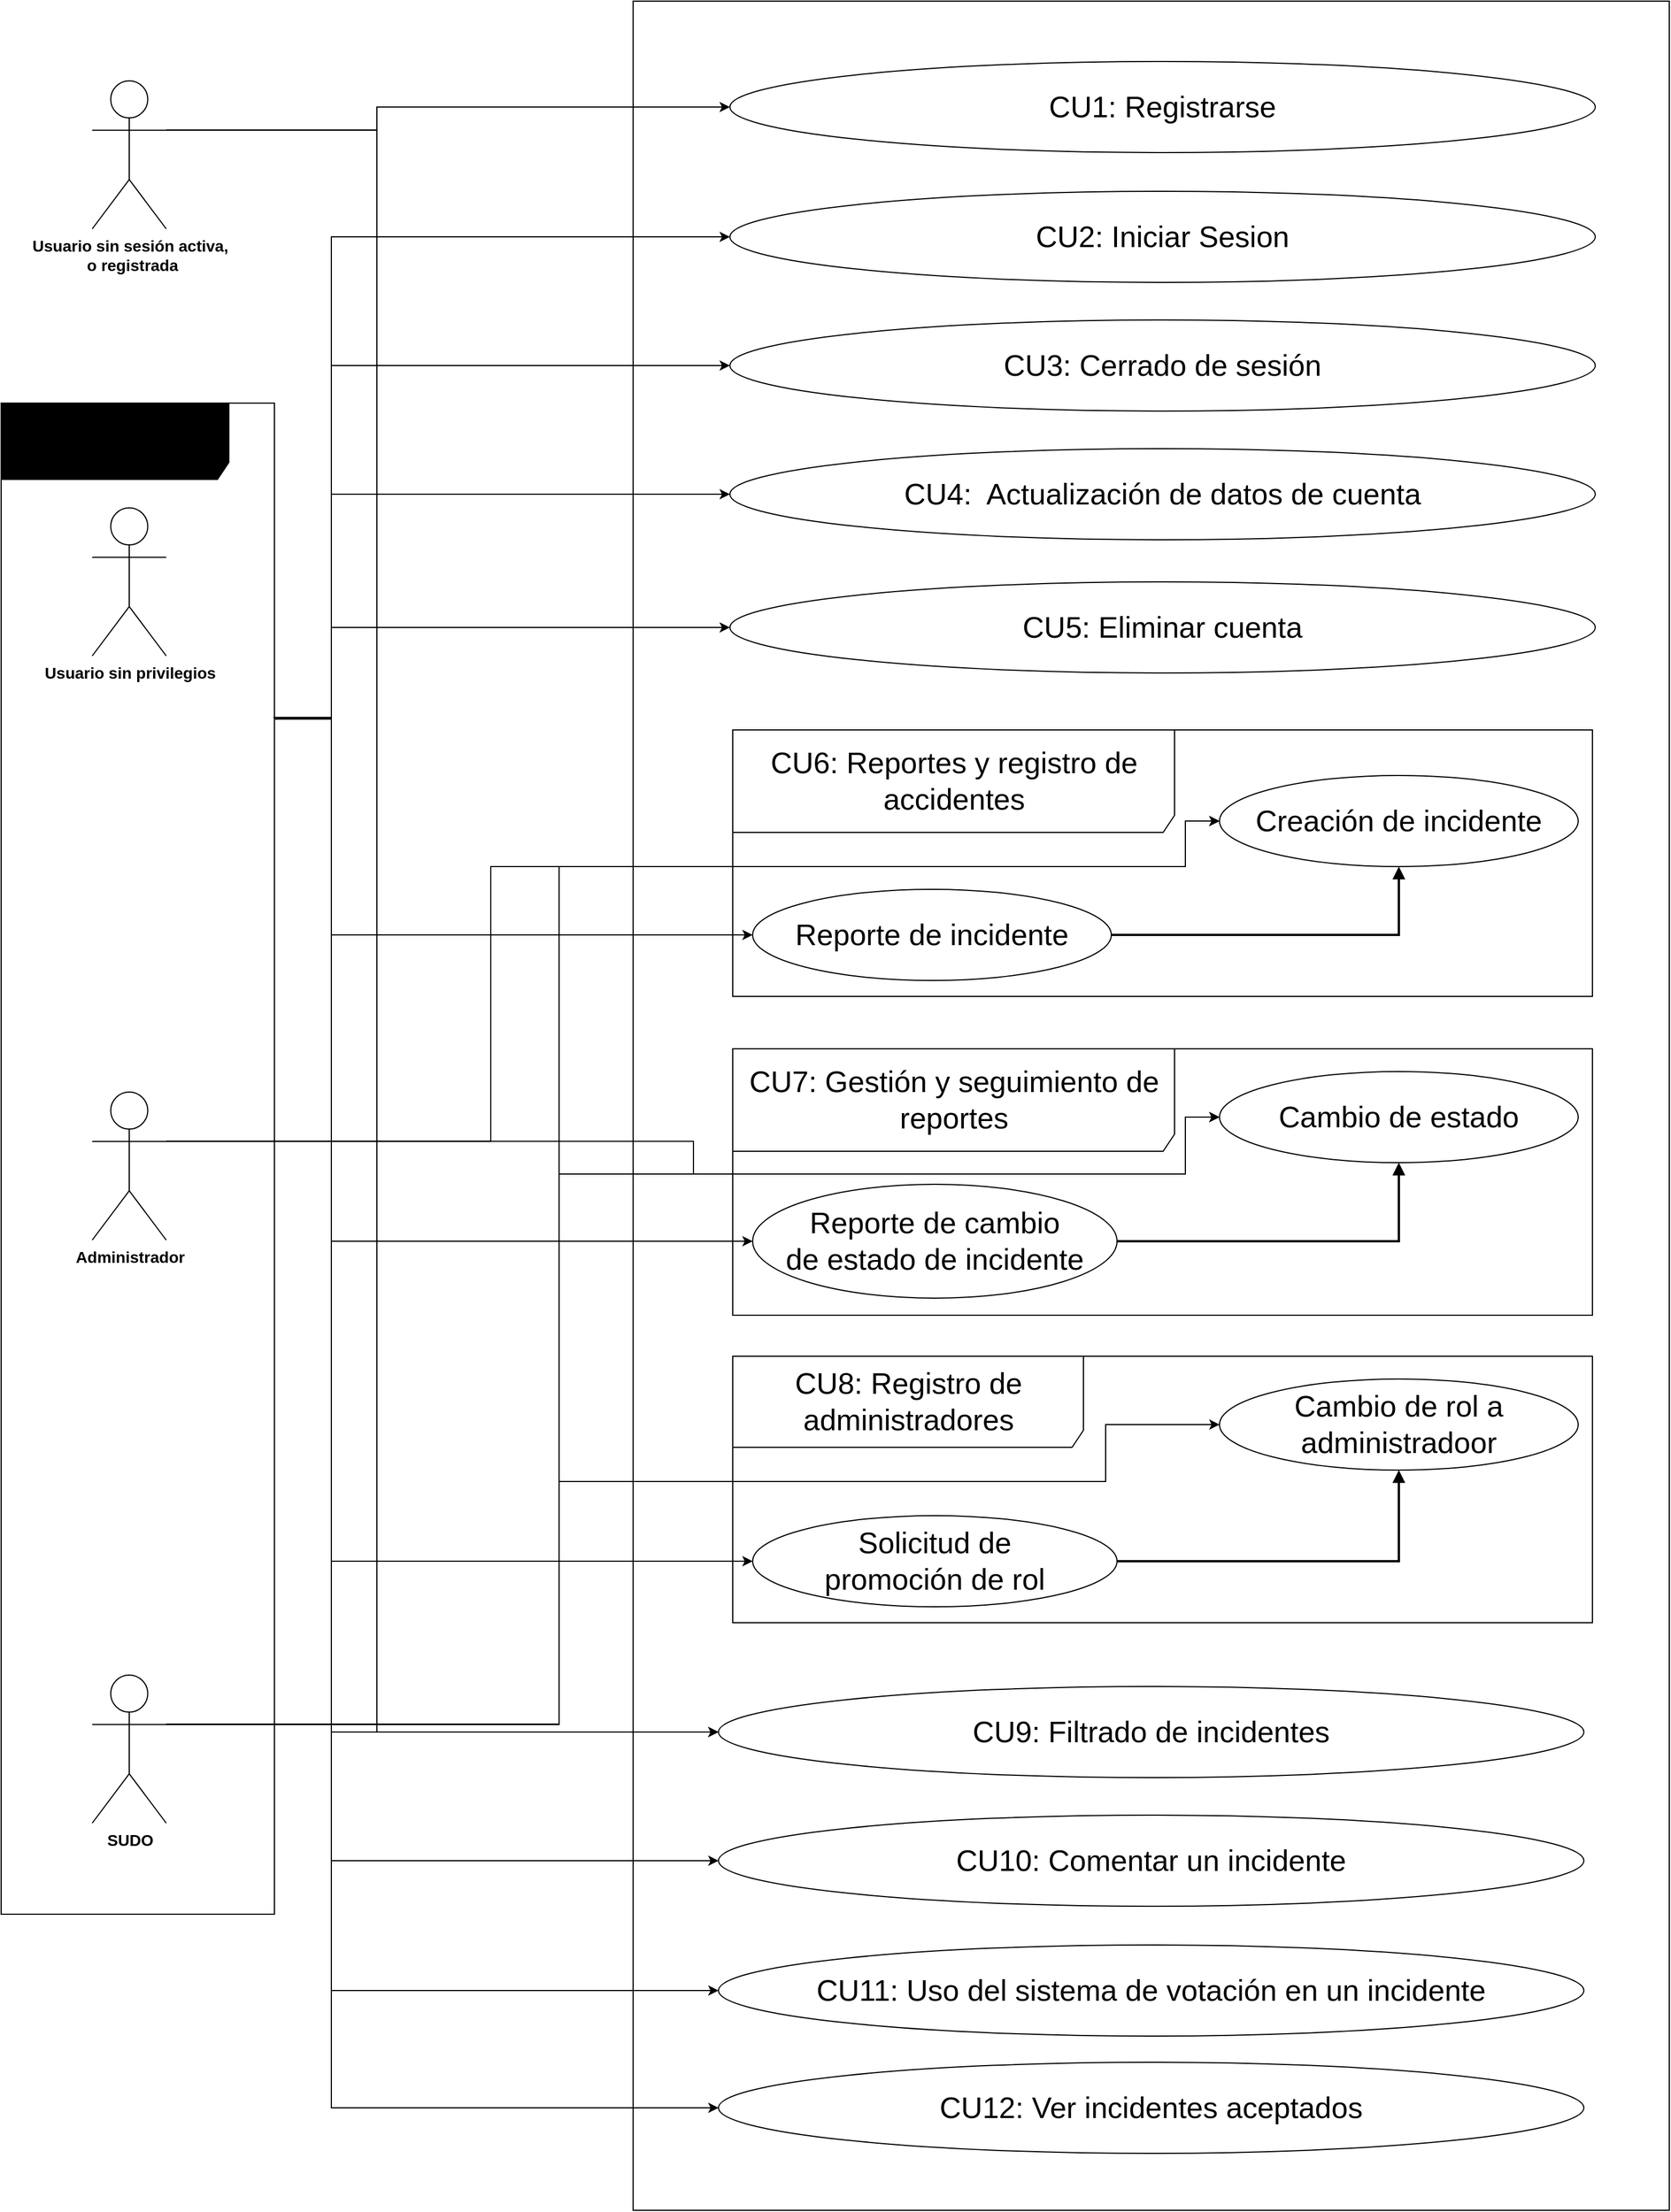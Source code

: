 <mxfile version="26.2.14">
  <diagram name="Diagrama General de Casos de Uso" id="XavFkYYob1eTCQGdGWU2">
    <mxGraphModel grid="0" page="0" gridSize="10" guides="1" tooltips="1" connect="1" arrows="1" fold="1" pageScale="1" pageWidth="827" pageHeight="1169" math="0" shadow="0">
      <root>
        <mxCell id="0" />
        <mxCell id="1" parent="0" />
        <mxCell id="uWpe2fP1BjiOwN3ATB1y-2" value="" style="rounded=0;whiteSpace=wrap;html=1;" vertex="1" parent="1">
          <mxGeometry x="585" y="130" width="910" height="1940" as="geometry" />
        </mxCell>
        <mxCell id="8xXOA-qYJL1kSnWm_wMV-3" value="&lt;font style=&quot;font-size: 26px;&quot;&gt;CU1: Registrarse&lt;/font&gt;" style="ellipse;whiteSpace=wrap;html=1;" vertex="1" parent="1">
          <mxGeometry x="670" y="183" width="760" height="80" as="geometry" />
        </mxCell>
        <mxCell id="8xXOA-qYJL1kSnWm_wMV-4" value="&lt;span style=&quot;font-size: 26px;&quot;&gt;CU2: Iniciar Sesion&lt;/span&gt;" style="ellipse;whiteSpace=wrap;html=1;" vertex="1" parent="1">
          <mxGeometry x="670" y="297" width="760" height="80" as="geometry" />
        </mxCell>
        <mxCell id="8xXOA-qYJL1kSnWm_wMV-5" value="&lt;span style=&quot;font-size: 26px;&quot;&gt;CU3:&amp;nbsp;&lt;/span&gt;&lt;span style=&quot;font-size: 26px;&quot;&gt;Cerrado de sesión&lt;/span&gt;" style="ellipse;whiteSpace=wrap;html=1;" vertex="1" parent="1">
          <mxGeometry x="670" y="410" width="760" height="80" as="geometry" />
        </mxCell>
        <mxCell id="8xXOA-qYJL1kSnWm_wMV-6" value="&lt;font style=&quot;font-size: 26px;&quot;&gt;CU4:&amp;nbsp; Actualización de datos de cuenta&lt;/font&gt;" style="ellipse;whiteSpace=wrap;html=1;" vertex="1" parent="1">
          <mxGeometry x="670" y="523" width="760" height="80" as="geometry" />
        </mxCell>
        <mxCell id="z_cBF7g0pjBqfoyjyic8-11" value="&lt;span style=&quot;font-size: 26px;&quot;&gt;CU12:&amp;nbsp;&lt;/span&gt;&lt;span style=&quot;font-size: 26px;&quot;&gt;Ver incidentes aceptados&lt;/span&gt;" style="ellipse;whiteSpace=wrap;html=1;" vertex="1" parent="1">
          <mxGeometry x="660" y="1940" width="760" height="80" as="geometry" />
        </mxCell>
        <mxCell id="z_cBF7g0pjBqfoyjyic8-14" value="&lt;span style=&quot;font-size: 26px;&quot;&gt;CU9:&amp;nbsp;&lt;/span&gt;&lt;span style=&quot;font-size: 26px;&quot;&gt;Filtrado de incidentes&lt;/span&gt;" style="ellipse;whiteSpace=wrap;html=1;" vertex="1" parent="1">
          <mxGeometry x="660" y="1610" width="760" height="80" as="geometry" />
        </mxCell>
        <mxCell id="z_cBF7g0pjBqfoyjyic8-15" value="&lt;span style=&quot;font-size: 26px;&quot;&gt;CU10:&amp;nbsp;&lt;/span&gt;&lt;span style=&quot;font-size: 26px;&quot;&gt;Comentar un incidente&lt;/span&gt;" style="ellipse;whiteSpace=wrap;html=1;" vertex="1" parent="1">
          <mxGeometry x="660" y="1723" width="760" height="80" as="geometry" />
        </mxCell>
        <mxCell id="z_cBF7g0pjBqfoyjyic8-16" value="&lt;span style=&quot;font-size: 26px;&quot;&gt;CU11:&amp;nbsp;&lt;/span&gt;&lt;span style=&quot;font-size: 26px;&quot;&gt;Uso del sistema de votación en un incidente&lt;/span&gt;" style="ellipse;whiteSpace=wrap;html=1;" vertex="1" parent="1">
          <mxGeometry x="660" y="1837" width="760" height="80" as="geometry" />
        </mxCell>
        <mxCell id="z_cBF7g0pjBqfoyjyic8-17" value="&lt;span style=&quot;font-size: 26px;&quot;&gt;CU5:&amp;nbsp;&lt;/span&gt;&lt;span style=&quot;font-size: 26px;&quot;&gt;Eliminar cuenta&lt;/span&gt;" style="ellipse;whiteSpace=wrap;html=1;" vertex="1" parent="1">
          <mxGeometry x="670" y="640" width="760" height="80" as="geometry" />
        </mxCell>
        <mxCell id="wMam3ywYXZBE6TknDSrj-50" style="edgeStyle=orthogonalEdgeStyle;rounded=0;orthogonalLoop=1;jettySize=auto;html=1;exitX=1;exitY=0.333;exitDx=0;exitDy=0;exitPerimeter=0;entryX=0;entryY=0.5;entryDx=0;entryDy=0;strokeColor=light-dark(#000000,#B266FF);" edge="1" parent="1" source="z_cBF7g0pjBqfoyjyic8-1" target="wMam3ywYXZBE6TknDSrj-19">
          <mxGeometry relative="1" as="geometry">
            <Array as="points">
              <mxPoint x="520" y="1643" />
              <mxPoint x="520" y="1430" />
              <mxPoint x="1000" y="1430" />
              <mxPoint x="1000" y="1380" />
            </Array>
          </mxGeometry>
        </mxCell>
        <mxCell id="wMam3ywYXZBE6TknDSrj-51" style="edgeStyle=orthogonalEdgeStyle;rounded=0;orthogonalLoop=1;jettySize=auto;html=1;exitX=1;exitY=0.333;exitDx=0;exitDy=0;exitPerimeter=0;entryX=0;entryY=0.5;entryDx=0;entryDy=0;strokeColor=light-dark(#000000,#B266FF);" edge="1" parent="1" source="z_cBF7g0pjBqfoyjyic8-1" target="wMam3ywYXZBE6TknDSrj-13">
          <mxGeometry relative="1" as="geometry">
            <Array as="points">
              <mxPoint x="520" y="1643" />
              <mxPoint x="520" y="1160" />
              <mxPoint x="1070" y="1160" />
              <mxPoint x="1070" y="1110" />
            </Array>
          </mxGeometry>
        </mxCell>
        <mxCell id="wMam3ywYXZBE6TknDSrj-52" style="edgeStyle=orthogonalEdgeStyle;rounded=0;orthogonalLoop=1;jettySize=auto;html=1;exitX=1;exitY=0.333;exitDx=0;exitDy=0;exitPerimeter=0;entryX=0;entryY=0.5;entryDx=0;entryDy=0;strokeColor=light-dark(#000000,#B266FF);" edge="1" parent="1" source="z_cBF7g0pjBqfoyjyic8-1" target="wMam3ywYXZBE6TknDSrj-10">
          <mxGeometry relative="1" as="geometry">
            <Array as="points">
              <mxPoint x="520" y="1643" />
              <mxPoint x="520" y="890" />
              <mxPoint x="1070" y="890" />
              <mxPoint x="1070" y="850" />
            </Array>
          </mxGeometry>
        </mxCell>
        <mxCell id="z_cBF7g0pjBqfoyjyic8-1" value="&lt;b&gt;&lt;font style=&quot;font-size: 14px;&quot;&gt;SUDO&lt;/font&gt;&lt;/b&gt;" style="shape=umlActor;verticalLabelPosition=bottom;verticalAlign=top;html=1;outlineConnect=0;connectable=1;" vertex="1" parent="1">
          <mxGeometry x="110" y="1600" width="65" height="130" as="geometry" />
        </mxCell>
        <mxCell id="wMam3ywYXZBE6TknDSrj-47" style="edgeStyle=orthogonalEdgeStyle;rounded=0;orthogonalLoop=1;jettySize=auto;html=1;exitX=1;exitY=0.333;exitDx=0;exitDy=0;exitPerimeter=0;entryX=0;entryY=0.5;entryDx=0;entryDy=0;strokeColor=light-dark(#000000,#00FF00);" edge="1" parent="1" source="z_cBF7g0pjBqfoyjyic8-2" target="wMam3ywYXZBE6TknDSrj-10">
          <mxGeometry relative="1" as="geometry">
            <Array as="points">
              <mxPoint x="460" y="1131" />
              <mxPoint x="460" y="890" />
              <mxPoint x="1070" y="890" />
              <mxPoint x="1070" y="850" />
            </Array>
          </mxGeometry>
        </mxCell>
        <mxCell id="wMam3ywYXZBE6TknDSrj-48" style="edgeStyle=orthogonalEdgeStyle;rounded=0;orthogonalLoop=1;jettySize=auto;html=1;exitX=1;exitY=0.333;exitDx=0;exitDy=0;exitPerimeter=0;entryX=0;entryY=0.5;entryDx=0;entryDy=0;strokeColor=light-dark(#000000,#00FF00);" edge="1" parent="1" source="z_cBF7g0pjBqfoyjyic8-2" target="wMam3ywYXZBE6TknDSrj-13">
          <mxGeometry relative="1" as="geometry">
            <Array as="points">
              <mxPoint x="638" y="1131" />
              <mxPoint x="638" y="1160" />
              <mxPoint x="1070" y="1160" />
              <mxPoint x="1070" y="1110" />
            </Array>
          </mxGeometry>
        </mxCell>
        <mxCell id="z_cBF7g0pjBqfoyjyic8-2" value="&lt;b&gt;&lt;font style=&quot;font-size: 14px;&quot;&gt;Administrador&lt;/font&gt;&lt;/b&gt;" style="shape=umlActor;verticalLabelPosition=bottom;verticalAlign=top;html=1;outlineConnect=0;flipV=0;" vertex="1" parent="1">
          <mxGeometry x="110" y="1088" width="65" height="130" as="geometry" />
        </mxCell>
        <mxCell id="wMam3ywYXZBE6TknDSrj-31" style="edgeStyle=orthogonalEdgeStyle;rounded=0;orthogonalLoop=1;jettySize=auto;html=1;exitX=1.001;exitY=0.208;exitDx=0;exitDy=0;exitPerimeter=0;entryX=0;entryY=0.5;entryDx=0;entryDy=0;strokeColor=light-dark(#000000,#FFD966);" edge="1" parent="1" source="wMam3ywYXZBE6TknDSrj-26" target="8xXOA-qYJL1kSnWm_wMV-4">
          <mxGeometry relative="1" as="geometry">
            <Array as="points">
              <mxPoint x="320" y="760" />
              <mxPoint x="320" y="337" />
            </Array>
          </mxGeometry>
        </mxCell>
        <mxCell id="wMam3ywYXZBE6TknDSrj-32" style="edgeStyle=orthogonalEdgeStyle;rounded=0;orthogonalLoop=1;jettySize=auto;html=1;exitX=0.998;exitY=0.208;exitDx=0;exitDy=0;exitPerimeter=0;entryX=0;entryY=0.5;entryDx=0;entryDy=0;strokeColor=light-dark(#000000,#FFD966);" edge="1" parent="1" source="wMam3ywYXZBE6TknDSrj-26" target="8xXOA-qYJL1kSnWm_wMV-5">
          <mxGeometry relative="1" as="geometry">
            <Array as="points">
              <mxPoint x="320" y="759" />
              <mxPoint x="320" y="450" />
            </Array>
          </mxGeometry>
        </mxCell>
        <mxCell id="wMam3ywYXZBE6TknDSrj-33" style="edgeStyle=orthogonalEdgeStyle;rounded=0;orthogonalLoop=1;jettySize=auto;html=1;exitX=1.001;exitY=0.208;exitDx=0;exitDy=0;exitPerimeter=0;entryX=0;entryY=0.5;entryDx=0;entryDy=0;strokeColor=light-dark(#000000,#FFD966);" edge="1" parent="1" source="wMam3ywYXZBE6TknDSrj-26" target="8xXOA-qYJL1kSnWm_wMV-6">
          <mxGeometry relative="1" as="geometry">
            <Array as="points">
              <mxPoint x="320" y="760" />
              <mxPoint x="320" y="563" />
            </Array>
          </mxGeometry>
        </mxCell>
        <mxCell id="wMam3ywYXZBE6TknDSrj-34" style="edgeStyle=orthogonalEdgeStyle;rounded=0;orthogonalLoop=1;jettySize=auto;html=1;exitX=0.998;exitY=0.208;exitDx=0;exitDy=0;exitPerimeter=0;entryX=0;entryY=0.5;entryDx=0;entryDy=0;strokeColor=light-dark(#000000,#FFD966);" edge="1" parent="1" source="wMam3ywYXZBE6TknDSrj-26" target="z_cBF7g0pjBqfoyjyic8-17">
          <mxGeometry relative="1" as="geometry">
            <Array as="points">
              <mxPoint x="320" y="760" />
              <mxPoint x="320" y="680" />
            </Array>
          </mxGeometry>
        </mxCell>
        <mxCell id="wMam3ywYXZBE6TknDSrj-35" style="edgeStyle=orthogonalEdgeStyle;rounded=0;orthogonalLoop=1;jettySize=auto;html=1;exitX=1.001;exitY=0.209;exitDx=0;exitDy=0;exitPerimeter=0;entryX=0;entryY=0.5;entryDx=0;entryDy=0;strokeColor=light-dark(#000000,#FFD966);" edge="1" parent="1" source="wMam3ywYXZBE6TknDSrj-26" target="wMam3ywYXZBE6TknDSrj-9">
          <mxGeometry relative="1" as="geometry">
            <Array as="points">
              <mxPoint x="320" y="760" />
              <mxPoint x="320" y="950" />
            </Array>
          </mxGeometry>
        </mxCell>
        <mxCell id="wMam3ywYXZBE6TknDSrj-36" style="edgeStyle=orthogonalEdgeStyle;rounded=0;orthogonalLoop=1;jettySize=auto;html=1;exitX=0.998;exitY=0.209;exitDx=0;exitDy=0;exitPerimeter=0;entryX=0;entryY=0.5;entryDx=0;entryDy=0;strokeColor=light-dark(#000000,#FFD966);" edge="1" parent="1" source="wMam3ywYXZBE6TknDSrj-26" target="wMam3ywYXZBE6TknDSrj-12">
          <mxGeometry relative="1" as="geometry">
            <Array as="points">
              <mxPoint x="320" y="760" />
              <mxPoint x="320" y="1219" />
            </Array>
          </mxGeometry>
        </mxCell>
        <mxCell id="wMam3ywYXZBE6TknDSrj-37" style="edgeStyle=orthogonalEdgeStyle;rounded=0;orthogonalLoop=1;jettySize=auto;html=1;exitX=1.001;exitY=0.208;exitDx=0;exitDy=0;exitPerimeter=0;entryX=0;entryY=0.5;entryDx=0;entryDy=0;strokeColor=light-dark(#000000,#FFD966);" edge="1" parent="1" source="wMam3ywYXZBE6TknDSrj-26" target="wMam3ywYXZBE6TknDSrj-18">
          <mxGeometry relative="1" as="geometry">
            <Array as="points">
              <mxPoint x="320" y="759" />
              <mxPoint x="320" y="1500" />
            </Array>
          </mxGeometry>
        </mxCell>
        <mxCell id="wMam3ywYXZBE6TknDSrj-38" style="edgeStyle=orthogonalEdgeStyle;rounded=0;orthogonalLoop=1;jettySize=auto;html=1;exitX=0.998;exitY=0.208;exitDx=0;exitDy=0;exitPerimeter=0;entryX=0;entryY=0.5;entryDx=0;entryDy=0;strokeColor=light-dark(#000000,#FFD966);" edge="1" parent="1" source="wMam3ywYXZBE6TknDSrj-26" target="z_cBF7g0pjBqfoyjyic8-14">
          <mxGeometry relative="1" as="geometry">
            <Array as="points">
              <mxPoint x="320" y="760" />
              <mxPoint x="320" y="1650" />
            </Array>
          </mxGeometry>
        </mxCell>
        <mxCell id="wMam3ywYXZBE6TknDSrj-39" style="edgeStyle=orthogonalEdgeStyle;rounded=0;orthogonalLoop=1;jettySize=auto;html=1;exitX=0.996;exitY=0.208;exitDx=0;exitDy=0;exitPerimeter=0;entryX=0;entryY=0.5;entryDx=0;entryDy=0;strokeColor=light-dark(#000000,#FFD966);" edge="1" parent="1" source="wMam3ywYXZBE6TknDSrj-26" target="z_cBF7g0pjBqfoyjyic8-15">
          <mxGeometry relative="1" as="geometry">
            <Array as="points">
              <mxPoint x="320" y="760" />
              <mxPoint x="320" y="1763" />
            </Array>
          </mxGeometry>
        </mxCell>
        <mxCell id="wMam3ywYXZBE6TknDSrj-40" style="edgeStyle=orthogonalEdgeStyle;rounded=0;orthogonalLoop=1;jettySize=auto;html=1;exitX=0.998;exitY=0.209;exitDx=0;exitDy=0;exitPerimeter=0;entryX=0;entryY=0.5;entryDx=0;entryDy=0;strokeColor=light-dark(#000000,#FFD966);" edge="1" parent="1" source="wMam3ywYXZBE6TknDSrj-26" target="z_cBF7g0pjBqfoyjyic8-16">
          <mxGeometry relative="1" as="geometry">
            <Array as="points">
              <mxPoint x="320" y="760" />
              <mxPoint x="320" y="1877" />
            </Array>
          </mxGeometry>
        </mxCell>
        <mxCell id="wMam3ywYXZBE6TknDSrj-41" style="edgeStyle=orthogonalEdgeStyle;rounded=0;orthogonalLoop=1;jettySize=auto;html=1;exitX=0.998;exitY=0.208;exitDx=0;exitDy=0;exitPerimeter=0;entryX=0;entryY=0.5;entryDx=0;entryDy=0;strokeColor=light-dark(#000000,#FFD966);" edge="1" parent="1" source="wMam3ywYXZBE6TknDSrj-26" target="z_cBF7g0pjBqfoyjyic8-11">
          <mxGeometry relative="1" as="geometry">
            <Array as="points">
              <mxPoint x="320" y="759" />
              <mxPoint x="320" y="1980" />
            </Array>
          </mxGeometry>
        </mxCell>
        <mxCell id="z_cBF7g0pjBqfoyjyic8-3" value="&lt;b&gt;&lt;font style=&quot;font-size: 14px;&quot;&gt;Usuario sin privilegios&lt;/font&gt;&lt;/b&gt;" style="shape=umlActor;verticalLabelPosition=bottom;verticalAlign=top;html=1;outlineConnect=0;flipV=0;" vertex="1" parent="1">
          <mxGeometry x="110" y="575" width="65" height="130" as="geometry" />
        </mxCell>
        <mxCell id="wMam3ywYXZBE6TknDSrj-29" style="edgeStyle=orthogonalEdgeStyle;rounded=0;orthogonalLoop=1;jettySize=auto;html=1;exitX=1;exitY=0.333;exitDx=0;exitDy=0;exitPerimeter=0;entryX=0;entryY=0.5;entryDx=0;entryDy=0;strokeColor=light-dark(#000000,#66B2FF);" edge="1" parent="1" source="z_cBF7g0pjBqfoyjyic8-4" target="8xXOA-qYJL1kSnWm_wMV-3">
          <mxGeometry relative="1" as="geometry">
            <Array as="points">
              <mxPoint x="360" y="243" />
              <mxPoint x="360" y="223" />
            </Array>
          </mxGeometry>
        </mxCell>
        <mxCell id="wMam3ywYXZBE6TknDSrj-30" style="edgeStyle=orthogonalEdgeStyle;rounded=0;orthogonalLoop=1;jettySize=auto;html=1;exitX=1;exitY=0.333;exitDx=0;exitDy=0;exitPerimeter=0;entryX=0;entryY=0.5;entryDx=0;entryDy=0;strokeColor=light-dark(#000000,#66B2FF);" edge="1" parent="1" source="z_cBF7g0pjBqfoyjyic8-4" target="z_cBF7g0pjBqfoyjyic8-14">
          <mxGeometry relative="1" as="geometry">
            <Array as="points">
              <mxPoint x="360" y="243" />
              <mxPoint x="360" y="1650" />
            </Array>
          </mxGeometry>
        </mxCell>
        <mxCell id="z_cBF7g0pjBqfoyjyic8-4" value="&lt;b&gt;&lt;font style=&quot;font-size: 14px;&quot;&gt;Usuario sin sesión activa,&lt;/font&gt;&lt;/b&gt;&lt;div&gt;&lt;b&gt;&lt;font style=&quot;font-size: 14px;&quot;&gt;&amp;nbsp;o registrada&lt;/font&gt;&lt;/b&gt;&lt;/div&gt;" style="shape=umlActor;verticalLabelPosition=bottom;verticalAlign=top;html=1;outlineConnect=0;flipV=0;" vertex="1" parent="1">
          <mxGeometry x="110" y="200" width="65" height="130" as="geometry" />
        </mxCell>
        <mxCell id="wMam3ywYXZBE6TknDSrj-8" value="&lt;span style=&quot;font-size: 26px;&quot;&gt;CU6:&amp;nbsp;&lt;/span&gt;&lt;span style=&quot;font-size: 26px;&quot;&gt;Reportes y registro de accidentes&lt;/span&gt;" style="shape=umlFrame;whiteSpace=wrap;html=1;pointerEvents=0;recursiveResize=0;container=1;collapsible=0;width=388;height=90;" vertex="1" parent="1">
          <mxGeometry x="672.5" y="770" width="755" height="234" as="geometry" />
        </mxCell>
        <mxCell id="wMam3ywYXZBE6TknDSrj-14" style="edgeStyle=orthogonalEdgeStyle;rounded=0;orthogonalLoop=1;jettySize=auto;html=1;exitX=1;exitY=0.5;exitDx=0;exitDy=0;endArrow=block;endFill=1;strokeWidth=2;" edge="1" parent="wMam3ywYXZBE6TknDSrj-8" source="wMam3ywYXZBE6TknDSrj-9" target="wMam3ywYXZBE6TknDSrj-10">
          <mxGeometry relative="1" as="geometry" />
        </mxCell>
        <mxCell id="wMam3ywYXZBE6TknDSrj-9" value="&lt;span style=&quot;font-size: 26px;&quot;&gt;Reporte de incidente&lt;/span&gt;" style="ellipse;whiteSpace=wrap;html=1;" vertex="1" parent="wMam3ywYXZBE6TknDSrj-8">
          <mxGeometry x="17.5" y="140" width="315" height="80" as="geometry" />
        </mxCell>
        <mxCell id="wMam3ywYXZBE6TknDSrj-10" value="&lt;span style=&quot;font-size: 26px;&quot;&gt;Creación de incidente&lt;/span&gt;" style="ellipse;whiteSpace=wrap;html=1;" vertex="1" parent="wMam3ywYXZBE6TknDSrj-8">
          <mxGeometry x="427.5" y="40" width="315" height="80" as="geometry" />
        </mxCell>
        <mxCell id="wMam3ywYXZBE6TknDSrj-11" value="&lt;span style=&quot;font-size: 26px;&quot;&gt;CU7:&amp;nbsp;&lt;/span&gt;&lt;span style=&quot;font-size: 26px;&quot;&gt;Gestión y seguimiento de reportes&lt;/span&gt;" style="shape=umlFrame;whiteSpace=wrap;html=1;pointerEvents=0;recursiveResize=0;container=1;collapsible=0;width=388;height=90;" vertex="1" parent="1">
          <mxGeometry x="672.5" y="1050" width="755" height="234" as="geometry" />
        </mxCell>
        <mxCell id="wMam3ywYXZBE6TknDSrj-15" style="edgeStyle=orthogonalEdgeStyle;rounded=0;orthogonalLoop=1;jettySize=auto;html=1;exitX=1;exitY=0.5;exitDx=0;exitDy=0;entryX=0.5;entryY=1;entryDx=0;entryDy=0;endArrow=block;endFill=1;strokeWidth=2;" edge="1" parent="wMam3ywYXZBE6TknDSrj-11" source="wMam3ywYXZBE6TknDSrj-12" target="wMam3ywYXZBE6TknDSrj-13">
          <mxGeometry relative="1" as="geometry" />
        </mxCell>
        <mxCell id="wMam3ywYXZBE6TknDSrj-12" value="&lt;span style=&quot;font-size: 26px;&quot;&gt;Reporte de&amp;nbsp;&lt;/span&gt;&lt;span style=&quot;font-size: 26px; background-color: transparent; color: light-dark(rgb(0, 0, 0), rgb(255, 255, 255));&quot;&gt;cambio&lt;/span&gt;&lt;div&gt;&lt;span style=&quot;font-size: 26px; background-color: transparent; color: light-dark(rgb(0, 0, 0), rgb(255, 255, 255));&quot;&gt;de estado de incidente&lt;/span&gt;&lt;/div&gt;" style="ellipse;whiteSpace=wrap;html=1;" vertex="1" parent="wMam3ywYXZBE6TknDSrj-11">
          <mxGeometry x="17.5" y="119" width="320" height="100" as="geometry" />
        </mxCell>
        <mxCell id="wMam3ywYXZBE6TknDSrj-13" value="&lt;span style=&quot;font-size: 26px;&quot;&gt;Cambio de estado&lt;/span&gt;" style="ellipse;whiteSpace=wrap;html=1;" vertex="1" parent="wMam3ywYXZBE6TknDSrj-11">
          <mxGeometry x="427.5" y="20" width="315" height="80" as="geometry" />
        </mxCell>
        <mxCell id="wMam3ywYXZBE6TknDSrj-16" value="&lt;span style=&quot;font-size: 26px;&quot;&gt;CU8:&amp;nbsp;&lt;/span&gt;&lt;span style=&quot;font-size: 26px;&quot;&gt;Registro de administradores&lt;/span&gt;" style="shape=umlFrame;whiteSpace=wrap;html=1;pointerEvents=0;recursiveResize=0;container=1;collapsible=0;width=308;height=80;" vertex="1" parent="1">
          <mxGeometry x="672.5" y="1320" width="755" height="234" as="geometry" />
        </mxCell>
        <mxCell id="wMam3ywYXZBE6TknDSrj-17" style="edgeStyle=orthogonalEdgeStyle;rounded=0;orthogonalLoop=1;jettySize=auto;html=1;exitX=1;exitY=0.5;exitDx=0;exitDy=0;entryX=0.5;entryY=1;entryDx=0;entryDy=0;endArrow=block;endFill=1;strokeWidth=2;" edge="1" parent="wMam3ywYXZBE6TknDSrj-16" source="wMam3ywYXZBE6TknDSrj-18" target="wMam3ywYXZBE6TknDSrj-19">
          <mxGeometry relative="1" as="geometry" />
        </mxCell>
        <mxCell id="wMam3ywYXZBE6TknDSrj-18" value="&lt;span style=&quot;font-size: 26px;&quot;&gt;Solicitud de&lt;/span&gt;&lt;div&gt;&lt;span style=&quot;font-size: 26px;&quot;&gt;promoción de rol&lt;/span&gt;&lt;/div&gt;" style="ellipse;whiteSpace=wrap;html=1;" vertex="1" parent="wMam3ywYXZBE6TknDSrj-16">
          <mxGeometry x="17.5" y="140" width="320" height="80" as="geometry" />
        </mxCell>
        <mxCell id="wMam3ywYXZBE6TknDSrj-19" value="&lt;span style=&quot;font-size: 26px;&quot;&gt;Cambio de rol a administradoor&lt;/span&gt;" style="ellipse;whiteSpace=wrap;html=1;" vertex="1" parent="wMam3ywYXZBE6TknDSrj-16">
          <mxGeometry x="427.5" y="20" width="315" height="80" as="geometry" />
        </mxCell>
        <mxCell id="wMam3ywYXZBE6TknDSrj-26" value="&lt;b&gt;&lt;font style=&quot;font-size: 16px;&quot;&gt;Usuarios con sesión iniciada&lt;/font&gt;&lt;/b&gt;" style="shape=umlFrame;whiteSpace=wrap;html=1;pointerEvents=0;recursiveResize=0;container=1;collapsible=0;width=200;height=67;fillColor=light-dark(#000000,#000000);strokeColor=light-dark(#000000,#FFD966);" vertex="1" parent="1">
          <mxGeometry x="30" y="483" width="240" height="1327" as="geometry" />
        </mxCell>
      </root>
    </mxGraphModel>
  </diagram>
</mxfile>
